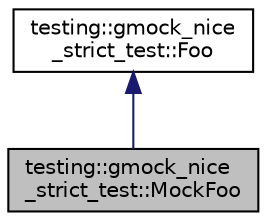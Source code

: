 digraph "testing::gmock_nice_strict_test::MockFoo"
{
 // LATEX_PDF_SIZE
  edge [fontname="Helvetica",fontsize="10",labelfontname="Helvetica",labelfontsize="10"];
  node [fontname="Helvetica",fontsize="10",shape=record];
  Node1 [label="testing::gmock_nice\l_strict_test::MockFoo",height=0.2,width=0.4,color="black", fillcolor="grey75", style="filled", fontcolor="black",tooltip=" "];
  Node2 -> Node1 [dir="back",color="midnightblue",fontsize="10",style="solid"];
  Node2 [label="testing::gmock_nice\l_strict_test::Foo",height=0.2,width=0.4,color="black", fillcolor="white", style="filled",URL="$classtesting_1_1gmock__nice__strict__test_1_1Foo.html",tooltip=" "];
}
